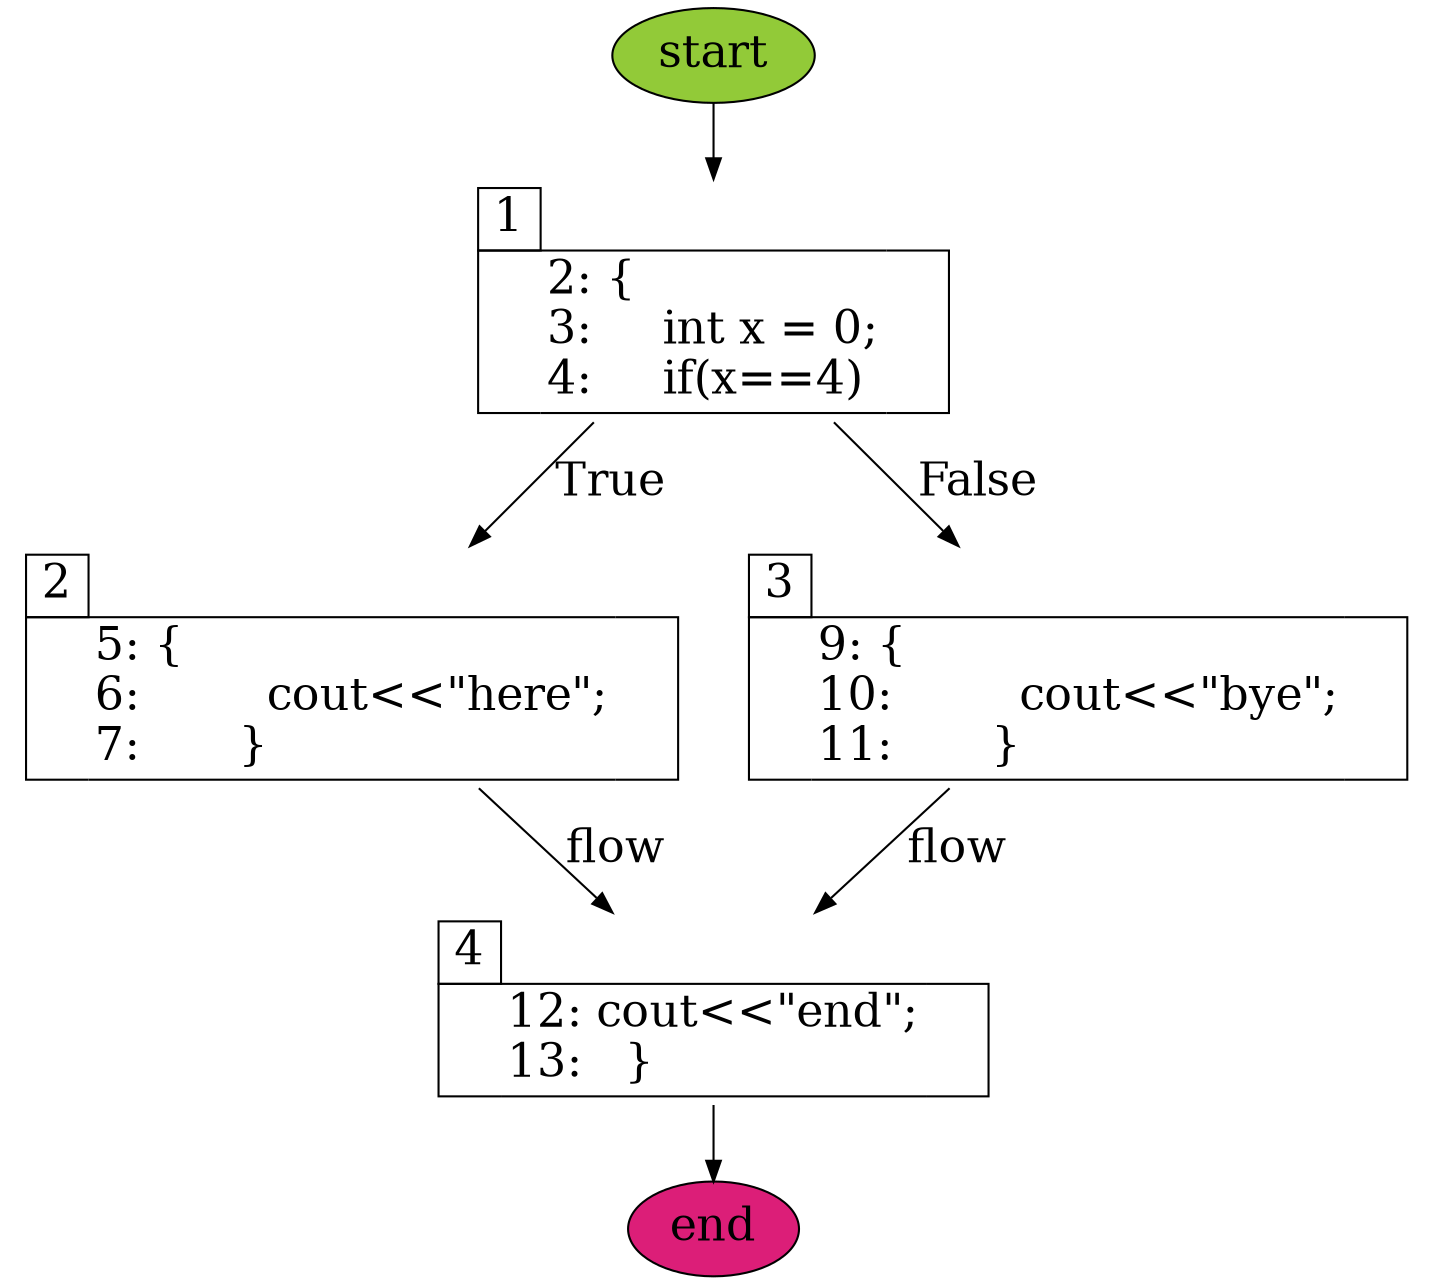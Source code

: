 digraph {
	node [shape=none]
	start [fillcolor="#92ca38" fontsize=22 shape=ellipse style=filled]
	end [fillcolor="#dc1e78" fontsize=22 shape=ellipse style=filled]
	1 [label=<
<FONT POINT-SIZE="22">
               <TABLE BORDER="0" CELLBORDER="1" CELLSPACING="0">
                    <tr>
                         <td width="30" height="30" fixedsize="true">1</td>
                         <td width="9" height="9" fixedsize="true" style="invis"></td>
                         <td width="9" height="9" fixedsize="true" style="invis"></td>
                    </tr>
                    <tr>
                         <td width="30" height="40" fixedsize="false" sides="tlb"></td>
                         <td width="50" height="40" fixedsize="false" sides="bt">2: {<br align="left"/>
3:     int x = 0;<br align="left"/>
4:     if(x==4)<br align="left"/>
</td>
                         <td width="30" height="40" fixedsize="false" sides="brt"></td>
                    </tr>
            </TABLE>
            </FONT>>]
	2 [label=<
<FONT POINT-SIZE="22">
               <TABLE BORDER="0" CELLBORDER="1" CELLSPACING="0">
                    <tr>
                         <td width="30" height="30" fixedsize="true">2</td>
                         <td width="9" height="9" fixedsize="true" style="invis"></td>
                         <td width="9" height="9" fixedsize="true" style="invis"></td>
                    </tr>
                    <tr>
                         <td width="30" height="40" fixedsize="false" sides="tlb"></td>
                         <td width="50" height="40" fixedsize="false" sides="bt">5: {<br align="left"/>
6:         cout&lt;&lt;&quot;here&quot;;<br align="left"/>
7:       }<br align="left"/>
</td>
                         <td width="30" height="40" fixedsize="false" sides="brt"></td>
                    </tr>
            </TABLE>
            </FONT>>]
	3 [label=<
<FONT POINT-SIZE="22">
               <TABLE BORDER="0" CELLBORDER="1" CELLSPACING="0">
                    <tr>
                         <td width="30" height="30" fixedsize="true">3</td>
                         <td width="9" height="9" fixedsize="true" style="invis"></td>
                         <td width="9" height="9" fixedsize="true" style="invis"></td>
                    </tr>
                    <tr>
                         <td width="30" height="40" fixedsize="false" sides="tlb"></td>
                         <td width="50" height="40" fixedsize="false" sides="bt">9: {<br align="left"/>
10:         cout&lt;&lt;&quot;bye&quot;;<br align="left"/>
11:       }<br align="left"/>
</td>
                         <td width="30" height="40" fixedsize="false" sides="brt"></td>
                    </tr>
            </TABLE>
            </FONT>>]
	4 [label=<
<FONT POINT-SIZE="22">
               <TABLE BORDER="0" CELLBORDER="1" CELLSPACING="0">
                    <tr>
                         <td width="30" height="30" fixedsize="true">4</td>
                         <td width="9" height="9" fixedsize="true" style="invis"></td>
                         <td width="9" height="9" fixedsize="true" style="invis"></td>
                    </tr>
                    <tr>
                         <td width="30" height="40" fixedsize="false" sides="tlb"></td>
                         <td width="50" height="40" fixedsize="false" sides="bt">12: cout&lt;&lt;&quot;end&quot;;<br align="left"/>
13:   }<br align="left"/>
</td>
                         <td width="30" height="40" fixedsize="false" sides="brt"></td>
                    </tr>
            </TABLE>
            </FONT>>]
	4 -> end
	1 -> 2 [label=True fontsize=22]
	1 -> 3 [label=False fontsize=22]
	2 -> 4 [label=flow fontsize=22]
	3 -> 4 [label=flow fontsize=22]
	start -> 1
}
